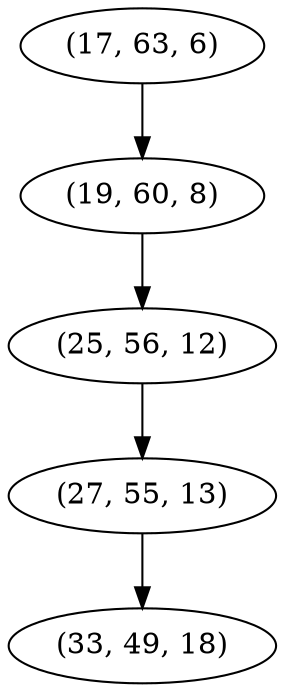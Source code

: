 digraph tree {
    "(17, 63, 6)";
    "(19, 60, 8)";
    "(25, 56, 12)";
    "(27, 55, 13)";
    "(33, 49, 18)";
    "(17, 63, 6)" -> "(19, 60, 8)";
    "(19, 60, 8)" -> "(25, 56, 12)";
    "(25, 56, 12)" -> "(27, 55, 13)";
    "(27, 55, 13)" -> "(33, 49, 18)";
}
